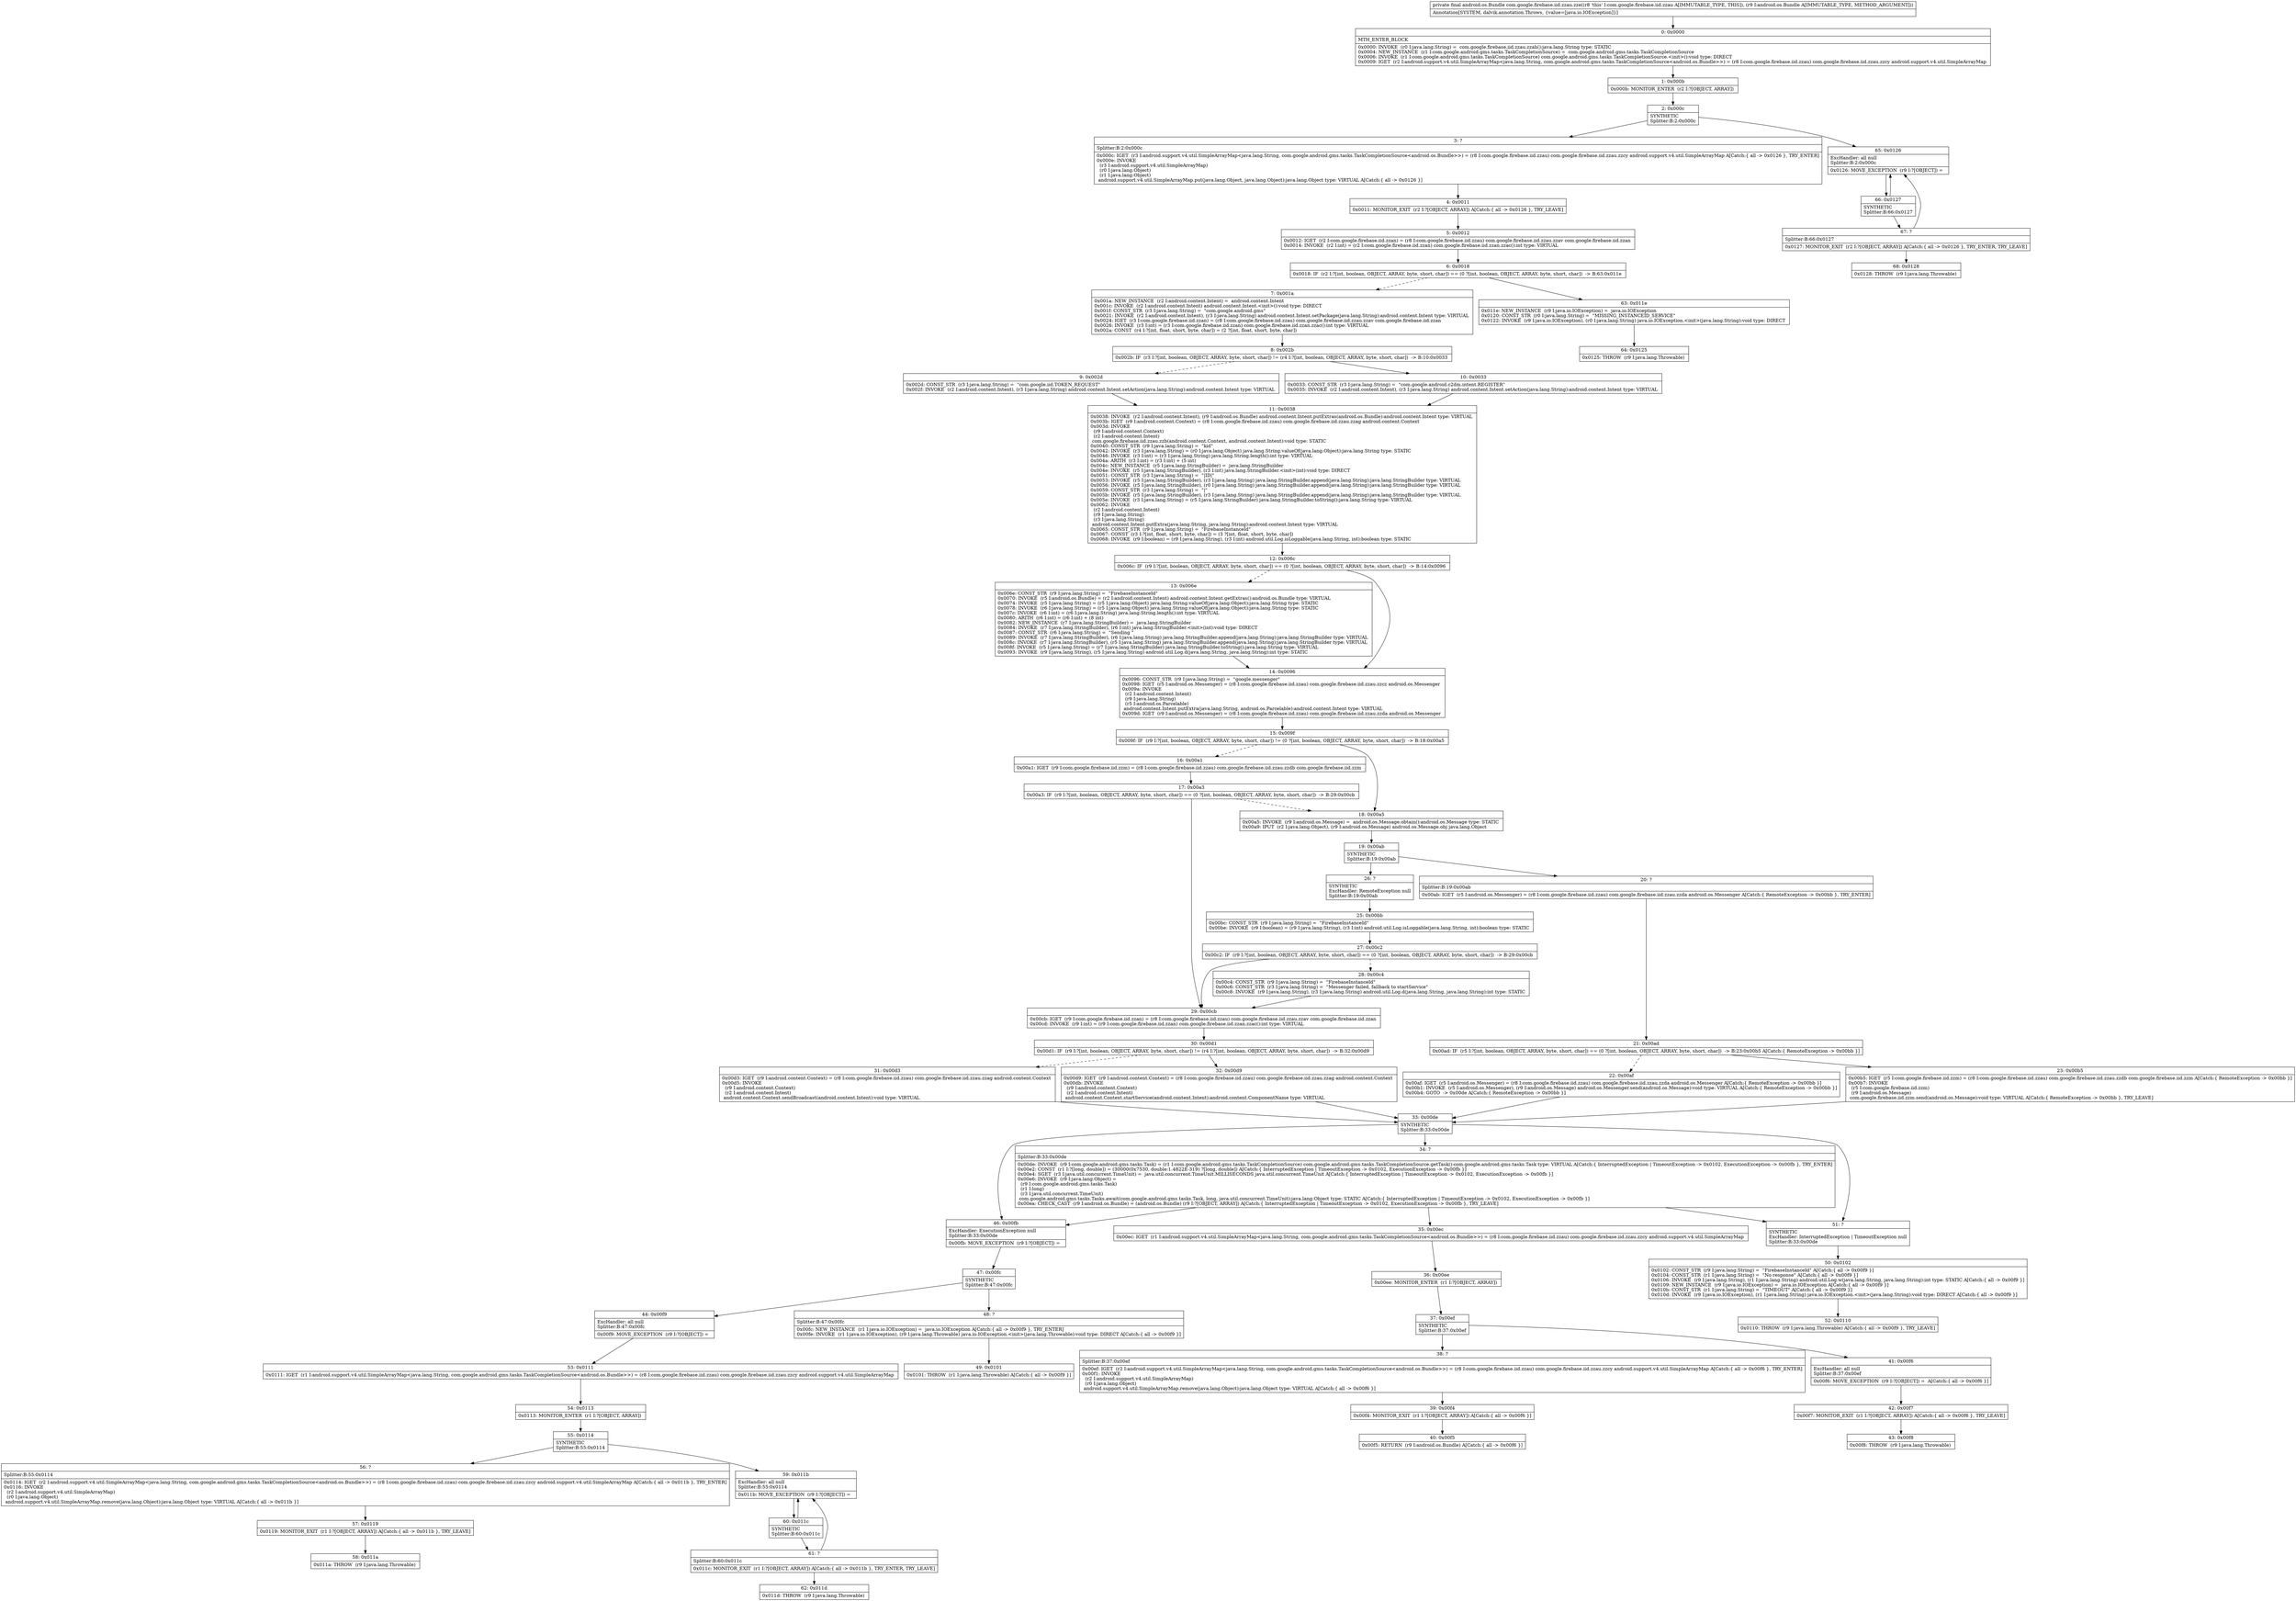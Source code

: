 digraph "CFG forcom.google.firebase.iid.zzau.zze(Landroid\/os\/Bundle;)Landroid\/os\/Bundle;" {
Node_0 [shape=record,label="{0\:\ 0x0000|MTH_ENTER_BLOCK\l|0x0000: INVOKE  (r0 I:java.lang.String) =  com.google.firebase.iid.zzau.zzah():java.lang.String type: STATIC \l0x0004: NEW_INSTANCE  (r1 I:com.google.android.gms.tasks.TaskCompletionSource) =  com.google.android.gms.tasks.TaskCompletionSource \l0x0006: INVOKE  (r1 I:com.google.android.gms.tasks.TaskCompletionSource) com.google.android.gms.tasks.TaskCompletionSource.\<init\>():void type: DIRECT \l0x0009: IGET  (r2 I:android.support.v4.util.SimpleArrayMap\<java.lang.String, com.google.android.gms.tasks.TaskCompletionSource\<android.os.Bundle\>\>) = (r8 I:com.google.firebase.iid.zzau) com.google.firebase.iid.zzau.zzcy android.support.v4.util.SimpleArrayMap \l}"];
Node_1 [shape=record,label="{1\:\ 0x000b|0x000b: MONITOR_ENTER  (r2 I:?[OBJECT, ARRAY]) \l}"];
Node_2 [shape=record,label="{2\:\ 0x000c|SYNTHETIC\lSplitter:B:2:0x000c\l}"];
Node_3 [shape=record,label="{3\:\ ?|Splitter:B:2:0x000c\l|0x000c: IGET  (r3 I:android.support.v4.util.SimpleArrayMap\<java.lang.String, com.google.android.gms.tasks.TaskCompletionSource\<android.os.Bundle\>\>) = (r8 I:com.google.firebase.iid.zzau) com.google.firebase.iid.zzau.zzcy android.support.v4.util.SimpleArrayMap A[Catch:\{ all \-\> 0x0126 \}, TRY_ENTER]\l0x000e: INVOKE  \l  (r3 I:android.support.v4.util.SimpleArrayMap)\l  (r0 I:java.lang.Object)\l  (r1 I:java.lang.Object)\l android.support.v4.util.SimpleArrayMap.put(java.lang.Object, java.lang.Object):java.lang.Object type: VIRTUAL A[Catch:\{ all \-\> 0x0126 \}]\l}"];
Node_4 [shape=record,label="{4\:\ 0x0011|0x0011: MONITOR_EXIT  (r2 I:?[OBJECT, ARRAY]) A[Catch:\{ all \-\> 0x0126 \}, TRY_LEAVE]\l}"];
Node_5 [shape=record,label="{5\:\ 0x0012|0x0012: IGET  (r2 I:com.google.firebase.iid.zzan) = (r8 I:com.google.firebase.iid.zzau) com.google.firebase.iid.zzau.zzav com.google.firebase.iid.zzan \l0x0014: INVOKE  (r2 I:int) = (r2 I:com.google.firebase.iid.zzan) com.google.firebase.iid.zzan.zzac():int type: VIRTUAL \l}"];
Node_6 [shape=record,label="{6\:\ 0x0018|0x0018: IF  (r2 I:?[int, boolean, OBJECT, ARRAY, byte, short, char]) == (0 ?[int, boolean, OBJECT, ARRAY, byte, short, char])  \-\> B:63:0x011e \l}"];
Node_7 [shape=record,label="{7\:\ 0x001a|0x001a: NEW_INSTANCE  (r2 I:android.content.Intent) =  android.content.Intent \l0x001c: INVOKE  (r2 I:android.content.Intent) android.content.Intent.\<init\>():void type: DIRECT \l0x001f: CONST_STR  (r3 I:java.lang.String) =  \"com.google.android.gms\" \l0x0021: INVOKE  (r2 I:android.content.Intent), (r3 I:java.lang.String) android.content.Intent.setPackage(java.lang.String):android.content.Intent type: VIRTUAL \l0x0024: IGET  (r3 I:com.google.firebase.iid.zzan) = (r8 I:com.google.firebase.iid.zzau) com.google.firebase.iid.zzau.zzav com.google.firebase.iid.zzan \l0x0026: INVOKE  (r3 I:int) = (r3 I:com.google.firebase.iid.zzan) com.google.firebase.iid.zzan.zzac():int type: VIRTUAL \l0x002a: CONST  (r4 I:?[int, float, short, byte, char]) = (2 ?[int, float, short, byte, char]) \l}"];
Node_8 [shape=record,label="{8\:\ 0x002b|0x002b: IF  (r3 I:?[int, boolean, OBJECT, ARRAY, byte, short, char]) != (r4 I:?[int, boolean, OBJECT, ARRAY, byte, short, char])  \-\> B:10:0x0033 \l}"];
Node_9 [shape=record,label="{9\:\ 0x002d|0x002d: CONST_STR  (r3 I:java.lang.String) =  \"com.google.iid.TOKEN_REQUEST\" \l0x002f: INVOKE  (r2 I:android.content.Intent), (r3 I:java.lang.String) android.content.Intent.setAction(java.lang.String):android.content.Intent type: VIRTUAL \l}"];
Node_10 [shape=record,label="{10\:\ 0x0033|0x0033: CONST_STR  (r3 I:java.lang.String) =  \"com.google.android.c2dm.intent.REGISTER\" \l0x0035: INVOKE  (r2 I:android.content.Intent), (r3 I:java.lang.String) android.content.Intent.setAction(java.lang.String):android.content.Intent type: VIRTUAL \l}"];
Node_11 [shape=record,label="{11\:\ 0x0038|0x0038: INVOKE  (r2 I:android.content.Intent), (r9 I:android.os.Bundle) android.content.Intent.putExtras(android.os.Bundle):android.content.Intent type: VIRTUAL \l0x003b: IGET  (r9 I:android.content.Context) = (r8 I:com.google.firebase.iid.zzau) com.google.firebase.iid.zzau.zzag android.content.Context \l0x003d: INVOKE  \l  (r9 I:android.content.Context)\l  (r2 I:android.content.Intent)\l com.google.firebase.iid.zzau.zzb(android.content.Context, android.content.Intent):void type: STATIC \l0x0040: CONST_STR  (r9 I:java.lang.String) =  \"kid\" \l0x0042: INVOKE  (r3 I:java.lang.String) = (r0 I:java.lang.Object) java.lang.String.valueOf(java.lang.Object):java.lang.String type: STATIC \l0x0046: INVOKE  (r3 I:int) = (r3 I:java.lang.String) java.lang.String.length():int type: VIRTUAL \l0x004a: ARITH  (r3 I:int) = (r3 I:int) + (5 int) \l0x004c: NEW_INSTANCE  (r5 I:java.lang.StringBuilder) =  java.lang.StringBuilder \l0x004e: INVOKE  (r5 I:java.lang.StringBuilder), (r3 I:int) java.lang.StringBuilder.\<init\>(int):void type: DIRECT \l0x0051: CONST_STR  (r3 I:java.lang.String) =  \"\|ID\|\" \l0x0053: INVOKE  (r5 I:java.lang.StringBuilder), (r3 I:java.lang.String) java.lang.StringBuilder.append(java.lang.String):java.lang.StringBuilder type: VIRTUAL \l0x0056: INVOKE  (r5 I:java.lang.StringBuilder), (r0 I:java.lang.String) java.lang.StringBuilder.append(java.lang.String):java.lang.StringBuilder type: VIRTUAL \l0x0059: CONST_STR  (r3 I:java.lang.String) =  \"\|\" \l0x005b: INVOKE  (r5 I:java.lang.StringBuilder), (r3 I:java.lang.String) java.lang.StringBuilder.append(java.lang.String):java.lang.StringBuilder type: VIRTUAL \l0x005e: INVOKE  (r3 I:java.lang.String) = (r5 I:java.lang.StringBuilder) java.lang.StringBuilder.toString():java.lang.String type: VIRTUAL \l0x0062: INVOKE  \l  (r2 I:android.content.Intent)\l  (r9 I:java.lang.String)\l  (r3 I:java.lang.String)\l android.content.Intent.putExtra(java.lang.String, java.lang.String):android.content.Intent type: VIRTUAL \l0x0065: CONST_STR  (r9 I:java.lang.String) =  \"FirebaseInstanceId\" \l0x0067: CONST  (r3 I:?[int, float, short, byte, char]) = (3 ?[int, float, short, byte, char]) \l0x0068: INVOKE  (r9 I:boolean) = (r9 I:java.lang.String), (r3 I:int) android.util.Log.isLoggable(java.lang.String, int):boolean type: STATIC \l}"];
Node_12 [shape=record,label="{12\:\ 0x006c|0x006c: IF  (r9 I:?[int, boolean, OBJECT, ARRAY, byte, short, char]) == (0 ?[int, boolean, OBJECT, ARRAY, byte, short, char])  \-\> B:14:0x0096 \l}"];
Node_13 [shape=record,label="{13\:\ 0x006e|0x006e: CONST_STR  (r9 I:java.lang.String) =  \"FirebaseInstanceId\" \l0x0070: INVOKE  (r5 I:android.os.Bundle) = (r2 I:android.content.Intent) android.content.Intent.getExtras():android.os.Bundle type: VIRTUAL \l0x0074: INVOKE  (r5 I:java.lang.String) = (r5 I:java.lang.Object) java.lang.String.valueOf(java.lang.Object):java.lang.String type: STATIC \l0x0078: INVOKE  (r6 I:java.lang.String) = (r5 I:java.lang.Object) java.lang.String.valueOf(java.lang.Object):java.lang.String type: STATIC \l0x007c: INVOKE  (r6 I:int) = (r6 I:java.lang.String) java.lang.String.length():int type: VIRTUAL \l0x0080: ARITH  (r6 I:int) = (r6 I:int) + (8 int) \l0x0082: NEW_INSTANCE  (r7 I:java.lang.StringBuilder) =  java.lang.StringBuilder \l0x0084: INVOKE  (r7 I:java.lang.StringBuilder), (r6 I:int) java.lang.StringBuilder.\<init\>(int):void type: DIRECT \l0x0087: CONST_STR  (r6 I:java.lang.String) =  \"Sending \" \l0x0089: INVOKE  (r7 I:java.lang.StringBuilder), (r6 I:java.lang.String) java.lang.StringBuilder.append(java.lang.String):java.lang.StringBuilder type: VIRTUAL \l0x008c: INVOKE  (r7 I:java.lang.StringBuilder), (r5 I:java.lang.String) java.lang.StringBuilder.append(java.lang.String):java.lang.StringBuilder type: VIRTUAL \l0x008f: INVOKE  (r5 I:java.lang.String) = (r7 I:java.lang.StringBuilder) java.lang.StringBuilder.toString():java.lang.String type: VIRTUAL \l0x0093: INVOKE  (r9 I:java.lang.String), (r5 I:java.lang.String) android.util.Log.d(java.lang.String, java.lang.String):int type: STATIC \l}"];
Node_14 [shape=record,label="{14\:\ 0x0096|0x0096: CONST_STR  (r9 I:java.lang.String) =  \"google.messenger\" \l0x0098: IGET  (r5 I:android.os.Messenger) = (r8 I:com.google.firebase.iid.zzau) com.google.firebase.iid.zzau.zzcz android.os.Messenger \l0x009a: INVOKE  \l  (r2 I:android.content.Intent)\l  (r9 I:java.lang.String)\l  (r5 I:android.os.Parcelable)\l android.content.Intent.putExtra(java.lang.String, android.os.Parcelable):android.content.Intent type: VIRTUAL \l0x009d: IGET  (r9 I:android.os.Messenger) = (r8 I:com.google.firebase.iid.zzau) com.google.firebase.iid.zzau.zzda android.os.Messenger \l}"];
Node_15 [shape=record,label="{15\:\ 0x009f|0x009f: IF  (r9 I:?[int, boolean, OBJECT, ARRAY, byte, short, char]) != (0 ?[int, boolean, OBJECT, ARRAY, byte, short, char])  \-\> B:18:0x00a5 \l}"];
Node_16 [shape=record,label="{16\:\ 0x00a1|0x00a1: IGET  (r9 I:com.google.firebase.iid.zzm) = (r8 I:com.google.firebase.iid.zzau) com.google.firebase.iid.zzau.zzdb com.google.firebase.iid.zzm \l}"];
Node_17 [shape=record,label="{17\:\ 0x00a3|0x00a3: IF  (r9 I:?[int, boolean, OBJECT, ARRAY, byte, short, char]) == (0 ?[int, boolean, OBJECT, ARRAY, byte, short, char])  \-\> B:29:0x00cb \l}"];
Node_18 [shape=record,label="{18\:\ 0x00a5|0x00a5: INVOKE  (r9 I:android.os.Message) =  android.os.Message.obtain():android.os.Message type: STATIC \l0x00a9: IPUT  (r2 I:java.lang.Object), (r9 I:android.os.Message) android.os.Message.obj java.lang.Object \l}"];
Node_19 [shape=record,label="{19\:\ 0x00ab|SYNTHETIC\lSplitter:B:19:0x00ab\l}"];
Node_20 [shape=record,label="{20\:\ ?|Splitter:B:19:0x00ab\l|0x00ab: IGET  (r5 I:android.os.Messenger) = (r8 I:com.google.firebase.iid.zzau) com.google.firebase.iid.zzau.zzda android.os.Messenger A[Catch:\{ RemoteException \-\> 0x00bb \}, TRY_ENTER]\l}"];
Node_21 [shape=record,label="{21\:\ 0x00ad|0x00ad: IF  (r5 I:?[int, boolean, OBJECT, ARRAY, byte, short, char]) == (0 ?[int, boolean, OBJECT, ARRAY, byte, short, char])  \-\> B:23:0x00b5 A[Catch:\{ RemoteException \-\> 0x00bb \}]\l}"];
Node_22 [shape=record,label="{22\:\ 0x00af|0x00af: IGET  (r5 I:android.os.Messenger) = (r8 I:com.google.firebase.iid.zzau) com.google.firebase.iid.zzau.zzda android.os.Messenger A[Catch:\{ RemoteException \-\> 0x00bb \}]\l0x00b1: INVOKE  (r5 I:android.os.Messenger), (r9 I:android.os.Message) android.os.Messenger.send(android.os.Message):void type: VIRTUAL A[Catch:\{ RemoteException \-\> 0x00bb \}]\l0x00b4: GOTO  \-\> 0x00de A[Catch:\{ RemoteException \-\> 0x00bb \}]\l}"];
Node_23 [shape=record,label="{23\:\ 0x00b5|0x00b5: IGET  (r5 I:com.google.firebase.iid.zzm) = (r8 I:com.google.firebase.iid.zzau) com.google.firebase.iid.zzau.zzdb com.google.firebase.iid.zzm A[Catch:\{ RemoteException \-\> 0x00bb \}]\l0x00b7: INVOKE  \l  (r5 I:com.google.firebase.iid.zzm)\l  (r9 I:android.os.Message)\l com.google.firebase.iid.zzm.send(android.os.Message):void type: VIRTUAL A[Catch:\{ RemoteException \-\> 0x00bb \}, TRY_LEAVE]\l}"];
Node_25 [shape=record,label="{25\:\ 0x00bb|0x00bc: CONST_STR  (r9 I:java.lang.String) =  \"FirebaseInstanceId\" \l0x00be: INVOKE  (r9 I:boolean) = (r9 I:java.lang.String), (r3 I:int) android.util.Log.isLoggable(java.lang.String, int):boolean type: STATIC \l}"];
Node_26 [shape=record,label="{26\:\ ?|SYNTHETIC\lExcHandler: RemoteException null\lSplitter:B:19:0x00ab\l}"];
Node_27 [shape=record,label="{27\:\ 0x00c2|0x00c2: IF  (r9 I:?[int, boolean, OBJECT, ARRAY, byte, short, char]) == (0 ?[int, boolean, OBJECT, ARRAY, byte, short, char])  \-\> B:29:0x00cb \l}"];
Node_28 [shape=record,label="{28\:\ 0x00c4|0x00c4: CONST_STR  (r9 I:java.lang.String) =  \"FirebaseInstanceId\" \l0x00c6: CONST_STR  (r3 I:java.lang.String) =  \"Messenger failed, fallback to startService\" \l0x00c8: INVOKE  (r9 I:java.lang.String), (r3 I:java.lang.String) android.util.Log.d(java.lang.String, java.lang.String):int type: STATIC \l}"];
Node_29 [shape=record,label="{29\:\ 0x00cb|0x00cb: IGET  (r9 I:com.google.firebase.iid.zzan) = (r8 I:com.google.firebase.iid.zzau) com.google.firebase.iid.zzau.zzav com.google.firebase.iid.zzan \l0x00cd: INVOKE  (r9 I:int) = (r9 I:com.google.firebase.iid.zzan) com.google.firebase.iid.zzan.zzac():int type: VIRTUAL \l}"];
Node_30 [shape=record,label="{30\:\ 0x00d1|0x00d1: IF  (r9 I:?[int, boolean, OBJECT, ARRAY, byte, short, char]) != (r4 I:?[int, boolean, OBJECT, ARRAY, byte, short, char])  \-\> B:32:0x00d9 \l}"];
Node_31 [shape=record,label="{31\:\ 0x00d3|0x00d3: IGET  (r9 I:android.content.Context) = (r8 I:com.google.firebase.iid.zzau) com.google.firebase.iid.zzau.zzag android.content.Context \l0x00d5: INVOKE  \l  (r9 I:android.content.Context)\l  (r2 I:android.content.Intent)\l android.content.Context.sendBroadcast(android.content.Intent):void type: VIRTUAL \l}"];
Node_32 [shape=record,label="{32\:\ 0x00d9|0x00d9: IGET  (r9 I:android.content.Context) = (r8 I:com.google.firebase.iid.zzau) com.google.firebase.iid.zzau.zzag android.content.Context \l0x00db: INVOKE  \l  (r9 I:android.content.Context)\l  (r2 I:android.content.Intent)\l android.content.Context.startService(android.content.Intent):android.content.ComponentName type: VIRTUAL \l}"];
Node_33 [shape=record,label="{33\:\ 0x00de|SYNTHETIC\lSplitter:B:33:0x00de\l}"];
Node_34 [shape=record,label="{34\:\ ?|Splitter:B:33:0x00de\l|0x00de: INVOKE  (r9 I:com.google.android.gms.tasks.Task) = (r1 I:com.google.android.gms.tasks.TaskCompletionSource) com.google.android.gms.tasks.TaskCompletionSource.getTask():com.google.android.gms.tasks.Task type: VIRTUAL A[Catch:\{ InterruptedException \| TimeoutException \-\> 0x0102, ExecutionException \-\> 0x00fb \}, TRY_ENTER]\l0x00e2: CONST  (r1 I:?[long, double]) = (30000(0x7530, double:1.4822E\-319) ?[long, double]) A[Catch:\{ InterruptedException \| TimeoutException \-\> 0x0102, ExecutionException \-\> 0x00fb \}]\l0x00e4: SGET  (r3 I:java.util.concurrent.TimeUnit) =  java.util.concurrent.TimeUnit.MILLISECONDS java.util.concurrent.TimeUnit A[Catch:\{ InterruptedException \| TimeoutException \-\> 0x0102, ExecutionException \-\> 0x00fb \}]\l0x00e6: INVOKE  (r9 I:java.lang.Object) = \l  (r9 I:com.google.android.gms.tasks.Task)\l  (r1 I:long)\l  (r3 I:java.util.concurrent.TimeUnit)\l com.google.android.gms.tasks.Tasks.await(com.google.android.gms.tasks.Task, long, java.util.concurrent.TimeUnit):java.lang.Object type: STATIC A[Catch:\{ InterruptedException \| TimeoutException \-\> 0x0102, ExecutionException \-\> 0x00fb \}]\l0x00ea: CHECK_CAST  (r9 I:android.os.Bundle) = (android.os.Bundle) (r9 I:?[OBJECT, ARRAY]) A[Catch:\{ InterruptedException \| TimeoutException \-\> 0x0102, ExecutionException \-\> 0x00fb \}, TRY_LEAVE]\l}"];
Node_35 [shape=record,label="{35\:\ 0x00ec|0x00ec: IGET  (r1 I:android.support.v4.util.SimpleArrayMap\<java.lang.String, com.google.android.gms.tasks.TaskCompletionSource\<android.os.Bundle\>\>) = (r8 I:com.google.firebase.iid.zzau) com.google.firebase.iid.zzau.zzcy android.support.v4.util.SimpleArrayMap \l}"];
Node_36 [shape=record,label="{36\:\ 0x00ee|0x00ee: MONITOR_ENTER  (r1 I:?[OBJECT, ARRAY]) \l}"];
Node_37 [shape=record,label="{37\:\ 0x00ef|SYNTHETIC\lSplitter:B:37:0x00ef\l}"];
Node_38 [shape=record,label="{38\:\ ?|Splitter:B:37:0x00ef\l|0x00ef: IGET  (r2 I:android.support.v4.util.SimpleArrayMap\<java.lang.String, com.google.android.gms.tasks.TaskCompletionSource\<android.os.Bundle\>\>) = (r8 I:com.google.firebase.iid.zzau) com.google.firebase.iid.zzau.zzcy android.support.v4.util.SimpleArrayMap A[Catch:\{ all \-\> 0x00f6 \}, TRY_ENTER]\l0x00f1: INVOKE  \l  (r2 I:android.support.v4.util.SimpleArrayMap)\l  (r0 I:java.lang.Object)\l android.support.v4.util.SimpleArrayMap.remove(java.lang.Object):java.lang.Object type: VIRTUAL A[Catch:\{ all \-\> 0x00f6 \}]\l}"];
Node_39 [shape=record,label="{39\:\ 0x00f4|0x00f4: MONITOR_EXIT  (r1 I:?[OBJECT, ARRAY]) A[Catch:\{ all \-\> 0x00f6 \}]\l}"];
Node_40 [shape=record,label="{40\:\ 0x00f5|0x00f5: RETURN  (r9 I:android.os.Bundle) A[Catch:\{ all \-\> 0x00f6 \}]\l}"];
Node_41 [shape=record,label="{41\:\ 0x00f6|ExcHandler: all null\lSplitter:B:37:0x00ef\l|0x00f6: MOVE_EXCEPTION  (r9 I:?[OBJECT]) =  A[Catch:\{ all \-\> 0x00f6 \}]\l}"];
Node_42 [shape=record,label="{42\:\ 0x00f7|0x00f7: MONITOR_EXIT  (r1 I:?[OBJECT, ARRAY]) A[Catch:\{ all \-\> 0x00f6 \}, TRY_LEAVE]\l}"];
Node_43 [shape=record,label="{43\:\ 0x00f8|0x00f8: THROW  (r9 I:java.lang.Throwable) \l}"];
Node_44 [shape=record,label="{44\:\ 0x00f9|ExcHandler: all null\lSplitter:B:47:0x00fc\l|0x00f9: MOVE_EXCEPTION  (r9 I:?[OBJECT]) =  \l}"];
Node_46 [shape=record,label="{46\:\ 0x00fb|ExcHandler: ExecutionException null\lSplitter:B:33:0x00de\l|0x00fb: MOVE_EXCEPTION  (r9 I:?[OBJECT]) =  \l}"];
Node_47 [shape=record,label="{47\:\ 0x00fc|SYNTHETIC\lSplitter:B:47:0x00fc\l}"];
Node_48 [shape=record,label="{48\:\ ?|Splitter:B:47:0x00fc\l|0x00fc: NEW_INSTANCE  (r1 I:java.io.IOException) =  java.io.IOException A[Catch:\{ all \-\> 0x00f9 \}, TRY_ENTER]\l0x00fe: INVOKE  (r1 I:java.io.IOException), (r9 I:java.lang.Throwable) java.io.IOException.\<init\>(java.lang.Throwable):void type: DIRECT A[Catch:\{ all \-\> 0x00f9 \}]\l}"];
Node_49 [shape=record,label="{49\:\ 0x0101|0x0101: THROW  (r1 I:java.lang.Throwable) A[Catch:\{ all \-\> 0x00f9 \}]\l}"];
Node_50 [shape=record,label="{50\:\ 0x0102|0x0102: CONST_STR  (r9 I:java.lang.String) =  \"FirebaseInstanceId\" A[Catch:\{ all \-\> 0x00f9 \}]\l0x0104: CONST_STR  (r1 I:java.lang.String) =  \"No response\" A[Catch:\{ all \-\> 0x00f9 \}]\l0x0106: INVOKE  (r9 I:java.lang.String), (r1 I:java.lang.String) android.util.Log.w(java.lang.String, java.lang.String):int type: STATIC A[Catch:\{ all \-\> 0x00f9 \}]\l0x0109: NEW_INSTANCE  (r9 I:java.io.IOException) =  java.io.IOException A[Catch:\{ all \-\> 0x00f9 \}]\l0x010b: CONST_STR  (r1 I:java.lang.String) =  \"TIMEOUT\" A[Catch:\{ all \-\> 0x00f9 \}]\l0x010d: INVOKE  (r9 I:java.io.IOException), (r1 I:java.lang.String) java.io.IOException.\<init\>(java.lang.String):void type: DIRECT A[Catch:\{ all \-\> 0x00f9 \}]\l}"];
Node_51 [shape=record,label="{51\:\ ?|SYNTHETIC\lExcHandler: InterruptedException \| TimeoutException null\lSplitter:B:33:0x00de\l}"];
Node_52 [shape=record,label="{52\:\ 0x0110|0x0110: THROW  (r9 I:java.lang.Throwable) A[Catch:\{ all \-\> 0x00f9 \}, TRY_LEAVE]\l}"];
Node_53 [shape=record,label="{53\:\ 0x0111|0x0111: IGET  (r1 I:android.support.v4.util.SimpleArrayMap\<java.lang.String, com.google.android.gms.tasks.TaskCompletionSource\<android.os.Bundle\>\>) = (r8 I:com.google.firebase.iid.zzau) com.google.firebase.iid.zzau.zzcy android.support.v4.util.SimpleArrayMap \l}"];
Node_54 [shape=record,label="{54\:\ 0x0113|0x0113: MONITOR_ENTER  (r1 I:?[OBJECT, ARRAY]) \l}"];
Node_55 [shape=record,label="{55\:\ 0x0114|SYNTHETIC\lSplitter:B:55:0x0114\l}"];
Node_56 [shape=record,label="{56\:\ ?|Splitter:B:55:0x0114\l|0x0114: IGET  (r2 I:android.support.v4.util.SimpleArrayMap\<java.lang.String, com.google.android.gms.tasks.TaskCompletionSource\<android.os.Bundle\>\>) = (r8 I:com.google.firebase.iid.zzau) com.google.firebase.iid.zzau.zzcy android.support.v4.util.SimpleArrayMap A[Catch:\{ all \-\> 0x011b \}, TRY_ENTER]\l0x0116: INVOKE  \l  (r2 I:android.support.v4.util.SimpleArrayMap)\l  (r0 I:java.lang.Object)\l android.support.v4.util.SimpleArrayMap.remove(java.lang.Object):java.lang.Object type: VIRTUAL A[Catch:\{ all \-\> 0x011b \}]\l}"];
Node_57 [shape=record,label="{57\:\ 0x0119|0x0119: MONITOR_EXIT  (r1 I:?[OBJECT, ARRAY]) A[Catch:\{ all \-\> 0x011b \}, TRY_LEAVE]\l}"];
Node_58 [shape=record,label="{58\:\ 0x011a|0x011a: THROW  (r9 I:java.lang.Throwable) \l}"];
Node_59 [shape=record,label="{59\:\ 0x011b|ExcHandler: all null\lSplitter:B:55:0x0114\l|0x011b: MOVE_EXCEPTION  (r9 I:?[OBJECT]) =  \l}"];
Node_60 [shape=record,label="{60\:\ 0x011c|SYNTHETIC\lSplitter:B:60:0x011c\l}"];
Node_61 [shape=record,label="{61\:\ ?|Splitter:B:60:0x011c\l|0x011c: MONITOR_EXIT  (r1 I:?[OBJECT, ARRAY]) A[Catch:\{ all \-\> 0x011b \}, TRY_ENTER, TRY_LEAVE]\l}"];
Node_62 [shape=record,label="{62\:\ 0x011d|0x011d: THROW  (r9 I:java.lang.Throwable) \l}"];
Node_63 [shape=record,label="{63\:\ 0x011e|0x011e: NEW_INSTANCE  (r9 I:java.io.IOException) =  java.io.IOException \l0x0120: CONST_STR  (r0 I:java.lang.String) =  \"MISSING_INSTANCEID_SERVICE\" \l0x0122: INVOKE  (r9 I:java.io.IOException), (r0 I:java.lang.String) java.io.IOException.\<init\>(java.lang.String):void type: DIRECT \l}"];
Node_64 [shape=record,label="{64\:\ 0x0125|0x0125: THROW  (r9 I:java.lang.Throwable) \l}"];
Node_65 [shape=record,label="{65\:\ 0x0126|ExcHandler: all null\lSplitter:B:2:0x000c\l|0x0126: MOVE_EXCEPTION  (r9 I:?[OBJECT]) =  \l}"];
Node_66 [shape=record,label="{66\:\ 0x0127|SYNTHETIC\lSplitter:B:66:0x0127\l}"];
Node_67 [shape=record,label="{67\:\ ?|Splitter:B:66:0x0127\l|0x0127: MONITOR_EXIT  (r2 I:?[OBJECT, ARRAY]) A[Catch:\{ all \-\> 0x0126 \}, TRY_ENTER, TRY_LEAVE]\l}"];
Node_68 [shape=record,label="{68\:\ 0x0128|0x0128: THROW  (r9 I:java.lang.Throwable) \l}"];
MethodNode[shape=record,label="{private final android.os.Bundle com.google.firebase.iid.zzau.zze((r8 'this' I:com.google.firebase.iid.zzau A[IMMUTABLE_TYPE, THIS]), (r9 I:android.os.Bundle A[IMMUTABLE_TYPE, METHOD_ARGUMENT]))  | Annotation[SYSTEM, dalvik.annotation.Throws, \{value=[java.io.IOException]\}]\l}"];
MethodNode -> Node_0;
Node_0 -> Node_1;
Node_1 -> Node_2;
Node_2 -> Node_3;
Node_2 -> Node_65;
Node_3 -> Node_4;
Node_4 -> Node_5;
Node_5 -> Node_6;
Node_6 -> Node_7[style=dashed];
Node_6 -> Node_63;
Node_7 -> Node_8;
Node_8 -> Node_9[style=dashed];
Node_8 -> Node_10;
Node_9 -> Node_11;
Node_10 -> Node_11;
Node_11 -> Node_12;
Node_12 -> Node_13[style=dashed];
Node_12 -> Node_14;
Node_13 -> Node_14;
Node_14 -> Node_15;
Node_15 -> Node_16[style=dashed];
Node_15 -> Node_18;
Node_16 -> Node_17;
Node_17 -> Node_18[style=dashed];
Node_17 -> Node_29;
Node_18 -> Node_19;
Node_19 -> Node_20;
Node_19 -> Node_26;
Node_20 -> Node_21;
Node_21 -> Node_22[style=dashed];
Node_21 -> Node_23;
Node_22 -> Node_33;
Node_23 -> Node_33;
Node_25 -> Node_27;
Node_26 -> Node_25;
Node_27 -> Node_28[style=dashed];
Node_27 -> Node_29;
Node_28 -> Node_29;
Node_29 -> Node_30;
Node_30 -> Node_31[style=dashed];
Node_30 -> Node_32;
Node_31 -> Node_33;
Node_32 -> Node_33;
Node_33 -> Node_34;
Node_33 -> Node_51;
Node_33 -> Node_46;
Node_34 -> Node_35;
Node_34 -> Node_51;
Node_34 -> Node_46;
Node_35 -> Node_36;
Node_36 -> Node_37;
Node_37 -> Node_38;
Node_37 -> Node_41;
Node_38 -> Node_39;
Node_39 -> Node_40;
Node_41 -> Node_42;
Node_42 -> Node_43;
Node_44 -> Node_53;
Node_46 -> Node_47;
Node_47 -> Node_48;
Node_47 -> Node_44;
Node_48 -> Node_49;
Node_50 -> Node_52;
Node_51 -> Node_50;
Node_53 -> Node_54;
Node_54 -> Node_55;
Node_55 -> Node_56;
Node_55 -> Node_59;
Node_56 -> Node_57;
Node_57 -> Node_58;
Node_59 -> Node_60;
Node_60 -> Node_61;
Node_60 -> Node_59;
Node_61 -> Node_62;
Node_61 -> Node_59;
Node_63 -> Node_64;
Node_65 -> Node_66;
Node_66 -> Node_67;
Node_66 -> Node_65;
Node_67 -> Node_68;
Node_67 -> Node_65;
}

